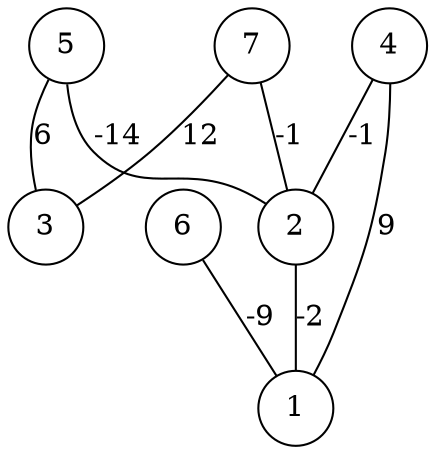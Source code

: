 graph { 
	 fontname="Helvetica,Arial,sans-serif" 
	 node [shape = circle]; 
	 7 -- 2 [label = "-1"];
	 7 -- 3 [label = "12"];
	 6 -- 1 [label = "-9"];
	 5 -- 2 [label = "-14"];
	 5 -- 3 [label = "6"];
	 4 -- 1 [label = "9"];
	 4 -- 2 [label = "-1"];
	 2 -- 1 [label = "-2"];
	 1;
	 2;
	 3;
	 4;
	 5;
	 6;
	 7;
}
